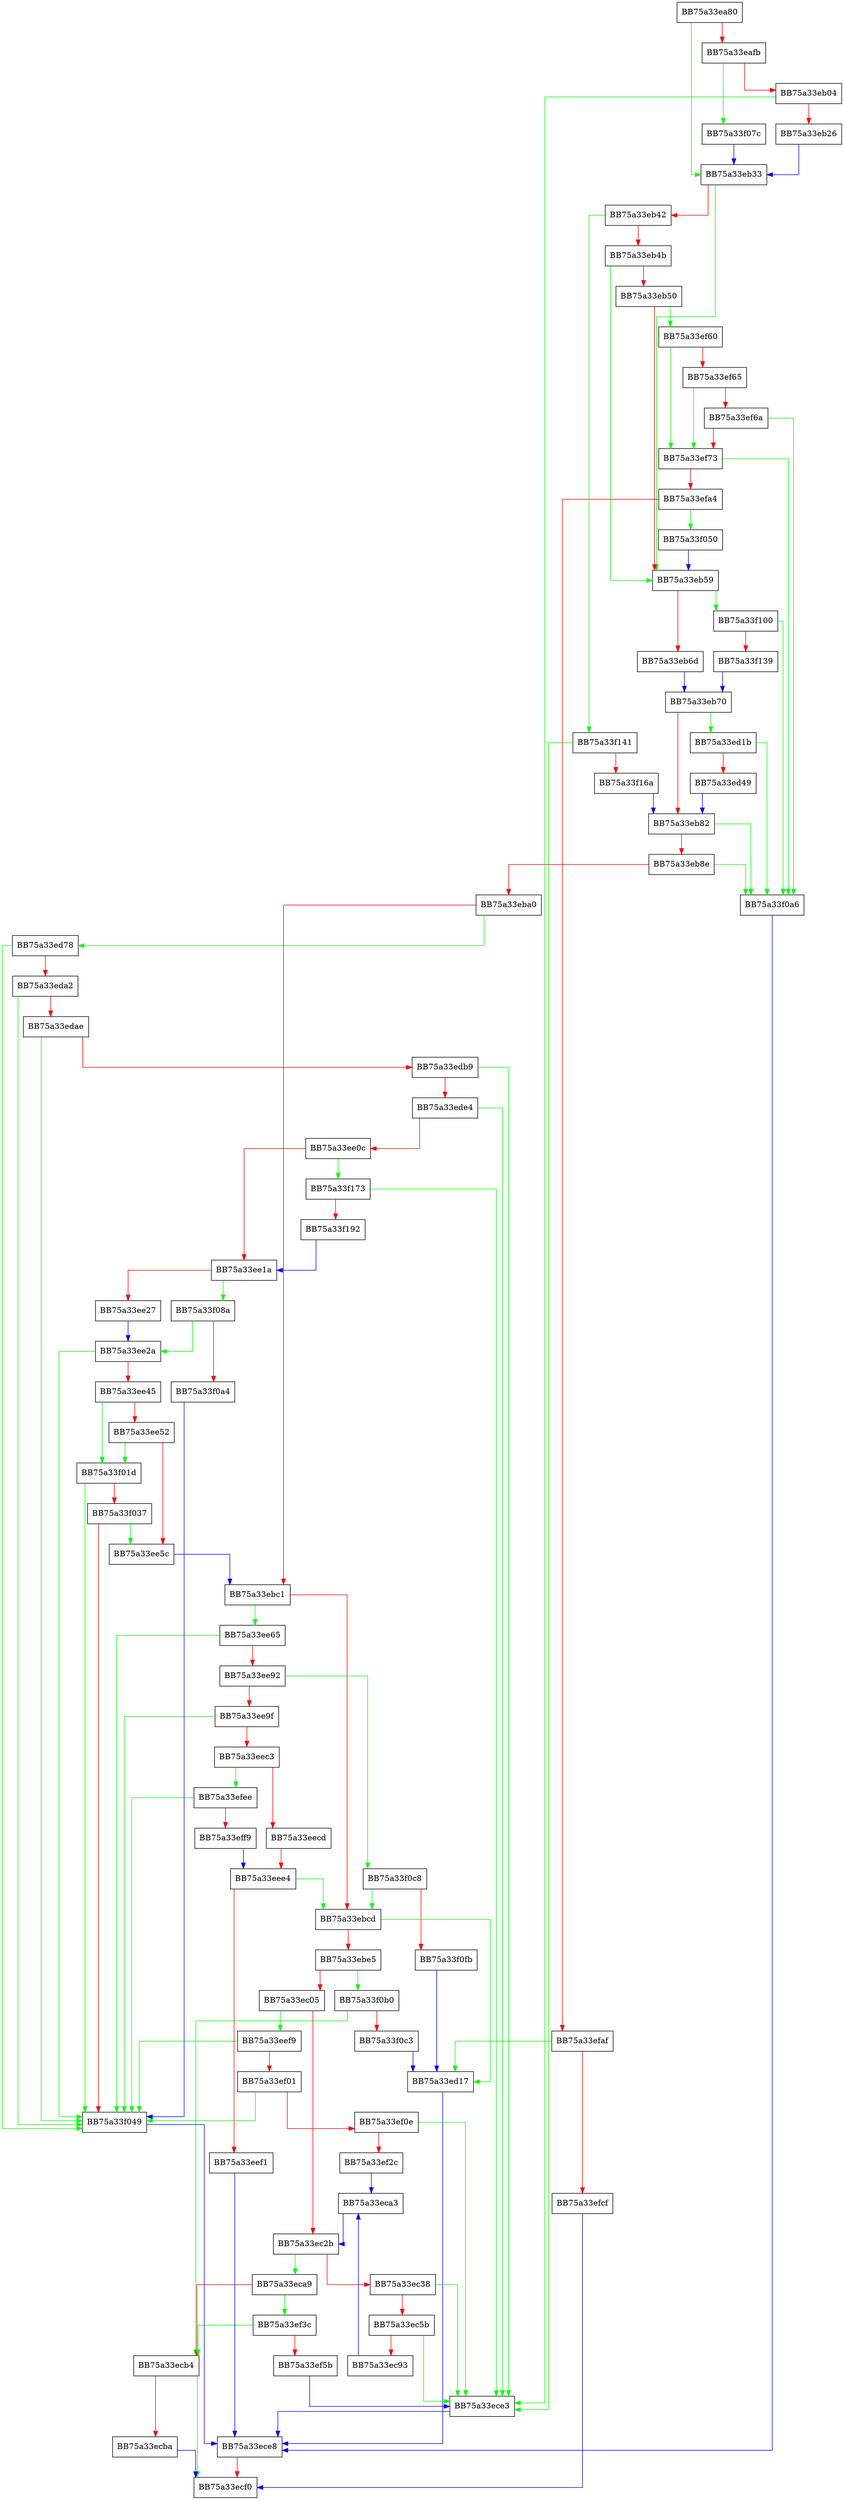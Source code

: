 digraph msil_esc_call_emu_worker {
  node [shape="box"];
  graph [splines=ortho];
  BB75a33ea80 -> BB75a33eb33 [color="green"];
  BB75a33ea80 -> BB75a33eafb [color="red"];
  BB75a33eafb -> BB75a33f07c [color="green"];
  BB75a33eafb -> BB75a33eb04 [color="red"];
  BB75a33eb04 -> BB75a33ece3 [color="green"];
  BB75a33eb04 -> BB75a33eb26 [color="red"];
  BB75a33eb26 -> BB75a33eb33 [color="blue"];
  BB75a33eb33 -> BB75a33eb59 [color="green"];
  BB75a33eb33 -> BB75a33eb42 [color="red"];
  BB75a33eb42 -> BB75a33f141 [color="green"];
  BB75a33eb42 -> BB75a33eb4b [color="red"];
  BB75a33eb4b -> BB75a33eb59 [color="green"];
  BB75a33eb4b -> BB75a33eb50 [color="red"];
  BB75a33eb50 -> BB75a33ef60 [color="green"];
  BB75a33eb50 -> BB75a33eb59 [color="red"];
  BB75a33eb59 -> BB75a33f100 [color="green"];
  BB75a33eb59 -> BB75a33eb6d [color="red"];
  BB75a33eb6d -> BB75a33eb70 [color="blue"];
  BB75a33eb70 -> BB75a33ed1b [color="green"];
  BB75a33eb70 -> BB75a33eb82 [color="red"];
  BB75a33eb82 -> BB75a33f0a6 [color="green"];
  BB75a33eb82 -> BB75a33eb8e [color="red"];
  BB75a33eb8e -> BB75a33f0a6 [color="green"];
  BB75a33eb8e -> BB75a33eba0 [color="red"];
  BB75a33eba0 -> BB75a33ed78 [color="green"];
  BB75a33eba0 -> BB75a33ebc1 [color="red"];
  BB75a33ebc1 -> BB75a33ee65 [color="green"];
  BB75a33ebc1 -> BB75a33ebcd [color="red"];
  BB75a33ebcd -> BB75a33ed17 [color="green"];
  BB75a33ebcd -> BB75a33ebe5 [color="red"];
  BB75a33ebe5 -> BB75a33f0b0 [color="green"];
  BB75a33ebe5 -> BB75a33ec05 [color="red"];
  BB75a33ec05 -> BB75a33eef9 [color="green"];
  BB75a33ec05 -> BB75a33ec2b [color="red"];
  BB75a33ec2b -> BB75a33eca9 [color="green"];
  BB75a33ec2b -> BB75a33ec38 [color="red"];
  BB75a33ec38 -> BB75a33ece3 [color="green"];
  BB75a33ec38 -> BB75a33ec5b [color="red"];
  BB75a33ec5b -> BB75a33ece3 [color="green"];
  BB75a33ec5b -> BB75a33ec93 [color="red"];
  BB75a33ec93 -> BB75a33eca3 [color="blue"];
  BB75a33eca3 -> BB75a33ec2b [color="blue"];
  BB75a33eca9 -> BB75a33ef3c [color="green"];
  BB75a33eca9 -> BB75a33ecb4 [color="red"];
  BB75a33ecb4 -> BB75a33ecf0 [color="green"];
  BB75a33ecb4 -> BB75a33ecba [color="red"];
  BB75a33ecba -> BB75a33ecf0 [color="blue"];
  BB75a33ece3 -> BB75a33ece8 [color="blue"];
  BB75a33ece8 -> BB75a33ecf0 [color="red"];
  BB75a33ed17 -> BB75a33ece8 [color="blue"];
  BB75a33ed1b -> BB75a33f0a6 [color="green"];
  BB75a33ed1b -> BB75a33ed49 [color="red"];
  BB75a33ed49 -> BB75a33eb82 [color="blue"];
  BB75a33ed78 -> BB75a33f049 [color="green"];
  BB75a33ed78 -> BB75a33eda2 [color="red"];
  BB75a33eda2 -> BB75a33f049 [color="green"];
  BB75a33eda2 -> BB75a33edae [color="red"];
  BB75a33edae -> BB75a33f049 [color="green"];
  BB75a33edae -> BB75a33edb9 [color="red"];
  BB75a33edb9 -> BB75a33ece3 [color="green"];
  BB75a33edb9 -> BB75a33ede4 [color="red"];
  BB75a33ede4 -> BB75a33ece3 [color="green"];
  BB75a33ede4 -> BB75a33ee0c [color="red"];
  BB75a33ee0c -> BB75a33f173 [color="green"];
  BB75a33ee0c -> BB75a33ee1a [color="red"];
  BB75a33ee1a -> BB75a33f08a [color="green"];
  BB75a33ee1a -> BB75a33ee27 [color="red"];
  BB75a33ee27 -> BB75a33ee2a [color="blue"];
  BB75a33ee2a -> BB75a33f049 [color="green"];
  BB75a33ee2a -> BB75a33ee45 [color="red"];
  BB75a33ee45 -> BB75a33f01d [color="green"];
  BB75a33ee45 -> BB75a33ee52 [color="red"];
  BB75a33ee52 -> BB75a33f01d [color="green"];
  BB75a33ee52 -> BB75a33ee5c [color="red"];
  BB75a33ee5c -> BB75a33ebc1 [color="blue"];
  BB75a33ee65 -> BB75a33f049 [color="green"];
  BB75a33ee65 -> BB75a33ee92 [color="red"];
  BB75a33ee92 -> BB75a33f0c8 [color="green"];
  BB75a33ee92 -> BB75a33ee9f [color="red"];
  BB75a33ee9f -> BB75a33f049 [color="green"];
  BB75a33ee9f -> BB75a33eec3 [color="red"];
  BB75a33eec3 -> BB75a33efee [color="green"];
  BB75a33eec3 -> BB75a33eecd [color="red"];
  BB75a33eecd -> BB75a33eee4 [color="red"];
  BB75a33eee4 -> BB75a33ebcd [color="green"];
  BB75a33eee4 -> BB75a33eef1 [color="red"];
  BB75a33eef1 -> BB75a33ece8 [color="blue"];
  BB75a33eef9 -> BB75a33f049 [color="green"];
  BB75a33eef9 -> BB75a33ef01 [color="red"];
  BB75a33ef01 -> BB75a33f049 [color="green"];
  BB75a33ef01 -> BB75a33ef0e [color="red"];
  BB75a33ef0e -> BB75a33ece3 [color="green"];
  BB75a33ef0e -> BB75a33ef2c [color="red"];
  BB75a33ef2c -> BB75a33eca3 [color="blue"];
  BB75a33ef3c -> BB75a33ecb4 [color="green"];
  BB75a33ef3c -> BB75a33ef5b [color="red"];
  BB75a33ef5b -> BB75a33ece3 [color="blue"];
  BB75a33ef60 -> BB75a33ef73 [color="green"];
  BB75a33ef60 -> BB75a33ef65 [color="red"];
  BB75a33ef65 -> BB75a33ef73 [color="green"];
  BB75a33ef65 -> BB75a33ef6a [color="red"];
  BB75a33ef6a -> BB75a33f0a6 [color="green"];
  BB75a33ef6a -> BB75a33ef73 [color="red"];
  BB75a33ef73 -> BB75a33f0a6 [color="green"];
  BB75a33ef73 -> BB75a33efa4 [color="red"];
  BB75a33efa4 -> BB75a33f050 [color="green"];
  BB75a33efa4 -> BB75a33efaf [color="red"];
  BB75a33efaf -> BB75a33ed17 [color="green"];
  BB75a33efaf -> BB75a33efcf [color="red"];
  BB75a33efcf -> BB75a33ecf0 [color="blue"];
  BB75a33efee -> BB75a33f049 [color="green"];
  BB75a33efee -> BB75a33eff9 [color="red"];
  BB75a33eff9 -> BB75a33eee4 [color="blue"];
  BB75a33f01d -> BB75a33f049 [color="green"];
  BB75a33f01d -> BB75a33f037 [color="red"];
  BB75a33f037 -> BB75a33ee5c [color="green"];
  BB75a33f037 -> BB75a33f049 [color="red"];
  BB75a33f049 -> BB75a33ece8 [color="blue"];
  BB75a33f050 -> BB75a33eb59 [color="blue"];
  BB75a33f07c -> BB75a33eb33 [color="blue"];
  BB75a33f08a -> BB75a33ee2a [color="green"];
  BB75a33f08a -> BB75a33f0a4 [color="red"];
  BB75a33f0a4 -> BB75a33f049 [color="blue"];
  BB75a33f0a6 -> BB75a33ece8 [color="blue"];
  BB75a33f0b0 -> BB75a33ecb4 [color="green"];
  BB75a33f0b0 -> BB75a33f0c3 [color="red"];
  BB75a33f0c3 -> BB75a33ed17 [color="blue"];
  BB75a33f0c8 -> BB75a33ebcd [color="green"];
  BB75a33f0c8 -> BB75a33f0fb [color="red"];
  BB75a33f0fb -> BB75a33ed17 [color="blue"];
  BB75a33f100 -> BB75a33f0a6 [color="green"];
  BB75a33f100 -> BB75a33f139 [color="red"];
  BB75a33f139 -> BB75a33eb70 [color="blue"];
  BB75a33f141 -> BB75a33ece3 [color="green"];
  BB75a33f141 -> BB75a33f16a [color="red"];
  BB75a33f16a -> BB75a33eb82 [color="blue"];
  BB75a33f173 -> BB75a33ece3 [color="green"];
  BB75a33f173 -> BB75a33f192 [color="red"];
  BB75a33f192 -> BB75a33ee1a [color="blue"];
}